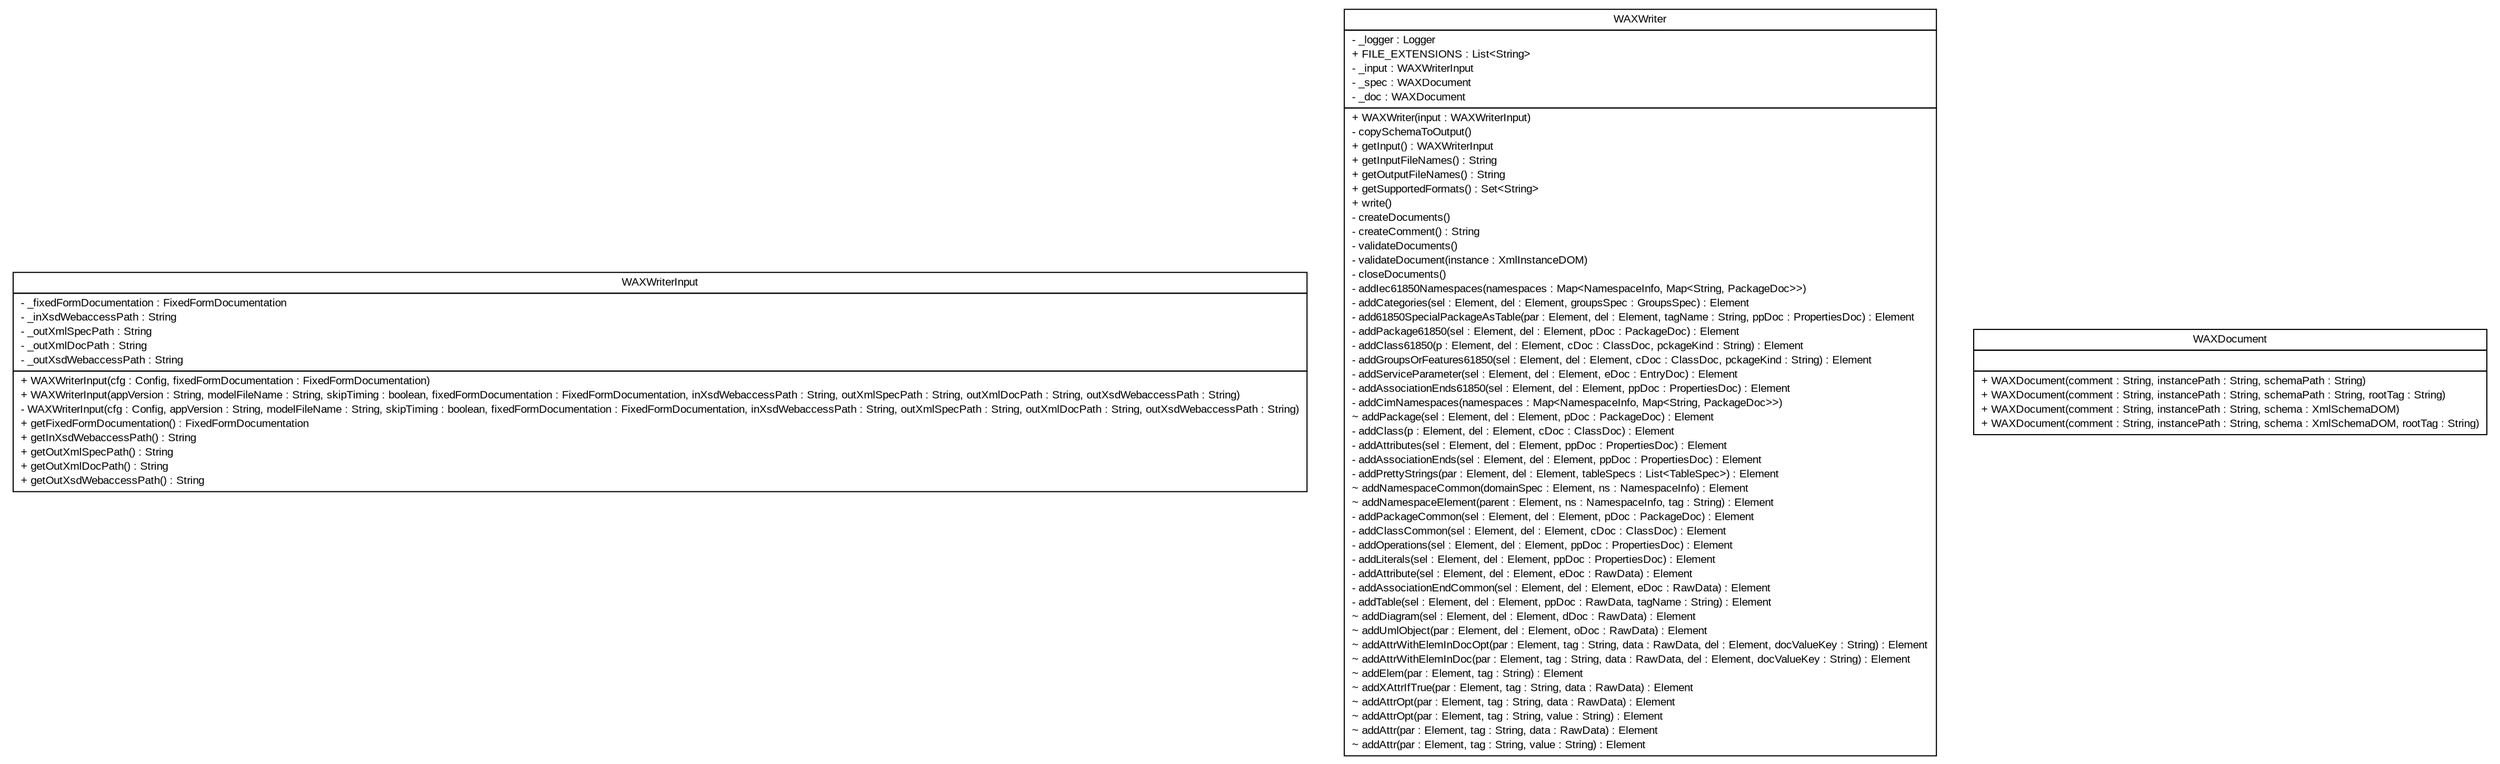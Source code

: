 #!/usr/local/bin/dot
#
# Class diagram 
# Generated by UMLGraph version R5_6_6-6-g3bdff0 (http://www.umlgraph.org/)
#

digraph G {
	edge [fontname="arial",fontsize=10,labelfontname="arial",labelfontsize=10];
	node [fontname="arial",fontsize=10,shape=plaintext];
	nodesep=0.25;
	ranksep=0.5;
	// org.tanjakostic.jcleancim.docgen.writer.xml.WAXWriterInput
	c7457 [label=<<table title="org.tanjakostic.jcleancim.docgen.writer.xml.WAXWriterInput" border="0" cellborder="1" cellspacing="0" cellpadding="2" port="p" href="./WAXWriterInput.html">
		<tr><td><table border="0" cellspacing="0" cellpadding="1">
<tr><td align="center" balign="center"> WAXWriterInput </td></tr>
		</table></td></tr>
		<tr><td><table border="0" cellspacing="0" cellpadding="1">
<tr><td align="left" balign="left"> - _fixedFormDocumentation : FixedFormDocumentation </td></tr>
<tr><td align="left" balign="left"> - _inXsdWebaccessPath : String </td></tr>
<tr><td align="left" balign="left"> - _outXmlSpecPath : String </td></tr>
<tr><td align="left" balign="left"> - _outXmlDocPath : String </td></tr>
<tr><td align="left" balign="left"> - _outXsdWebaccessPath : String </td></tr>
		</table></td></tr>
		<tr><td><table border="0" cellspacing="0" cellpadding="1">
<tr><td align="left" balign="left"> + WAXWriterInput(cfg : Config, fixedFormDocumentation : FixedFormDocumentation) </td></tr>
<tr><td align="left" balign="left"> + WAXWriterInput(appVersion : String, modelFileName : String, skipTiming : boolean, fixedFormDocumentation : FixedFormDocumentation, inXsdWebaccessPath : String, outXmlSpecPath : String, outXmlDocPath : String, outXsdWebaccessPath : String) </td></tr>
<tr><td align="left" balign="left"> - WAXWriterInput(cfg : Config, appVersion : String, modelFileName : String, skipTiming : boolean, fixedFormDocumentation : FixedFormDocumentation, inXsdWebaccessPath : String, outXmlSpecPath : String, outXmlDocPath : String, outXsdWebaccessPath : String) </td></tr>
<tr><td align="left" balign="left"> + getFixedFormDocumentation() : FixedFormDocumentation </td></tr>
<tr><td align="left" balign="left"> + getInXsdWebaccessPath() : String </td></tr>
<tr><td align="left" balign="left"> + getOutXmlSpecPath() : String </td></tr>
<tr><td align="left" balign="left"> + getOutXmlDocPath() : String </td></tr>
<tr><td align="left" balign="left"> + getOutXsdWebaccessPath() : String </td></tr>
		</table></td></tr>
		</table>>, URL="./WAXWriterInput.html", fontname="arial", fontcolor="black", fontsize=10.0];
	// org.tanjakostic.jcleancim.docgen.writer.xml.WAXWriter
	c7458 [label=<<table title="org.tanjakostic.jcleancim.docgen.writer.xml.WAXWriter" border="0" cellborder="1" cellspacing="0" cellpadding="2" port="p" href="./WAXWriter.html">
		<tr><td><table border="0" cellspacing="0" cellpadding="1">
<tr><td align="center" balign="center"> WAXWriter </td></tr>
		</table></td></tr>
		<tr><td><table border="0" cellspacing="0" cellpadding="1">
<tr><td align="left" balign="left"> - _logger : Logger </td></tr>
<tr><td align="left" balign="left"> + FILE_EXTENSIONS : List&lt;String&gt; </td></tr>
<tr><td align="left" balign="left"> - _input : WAXWriterInput </td></tr>
<tr><td align="left" balign="left"> - _spec : WAXDocument </td></tr>
<tr><td align="left" balign="left"> - _doc : WAXDocument </td></tr>
		</table></td></tr>
		<tr><td><table border="0" cellspacing="0" cellpadding="1">
<tr><td align="left" balign="left"> + WAXWriter(input : WAXWriterInput) </td></tr>
<tr><td align="left" balign="left"> - copySchemaToOutput() </td></tr>
<tr><td align="left" balign="left"> + getInput() : WAXWriterInput </td></tr>
<tr><td align="left" balign="left"> + getInputFileNames() : String </td></tr>
<tr><td align="left" balign="left"> + getOutputFileNames() : String </td></tr>
<tr><td align="left" balign="left"> + getSupportedFormats() : Set&lt;String&gt; </td></tr>
<tr><td align="left" balign="left"> + write() </td></tr>
<tr><td align="left" balign="left"> - createDocuments() </td></tr>
<tr><td align="left" balign="left"> - createComment() : String </td></tr>
<tr><td align="left" balign="left"> - validateDocuments() </td></tr>
<tr><td align="left" balign="left"> - validateDocument(instance : XmlInstanceDOM) </td></tr>
<tr><td align="left" balign="left"> - closeDocuments() </td></tr>
<tr><td align="left" balign="left"> - addIec61850Namespaces(namespaces : Map&lt;NamespaceInfo, Map&lt;String, PackageDoc&gt;&gt;) </td></tr>
<tr><td align="left" balign="left"> - addCategories(sel : Element, del : Element, groupsSpec : GroupsSpec) : Element </td></tr>
<tr><td align="left" balign="left"> - add61850SpecialPackageAsTable(par : Element, del : Element, tagName : String, ppDoc : PropertiesDoc) : Element </td></tr>
<tr><td align="left" balign="left"> - addPackage61850(sel : Element, del : Element, pDoc : PackageDoc) : Element </td></tr>
<tr><td align="left" balign="left"> - addClass61850(p : Element, del : Element, cDoc : ClassDoc, pckageKind : String) : Element </td></tr>
<tr><td align="left" balign="left"> - addGroupsOrFeatures61850(sel : Element, del : Element, cDoc : ClassDoc, pckageKind : String) : Element </td></tr>
<tr><td align="left" balign="left"> - addServiceParameter(sel : Element, del : Element, eDoc : EntryDoc) : Element </td></tr>
<tr><td align="left" balign="left"> - addAssociationEnds61850(sel : Element, del : Element, ppDoc : PropertiesDoc) : Element </td></tr>
<tr><td align="left" balign="left"> - addCimNamespaces(namespaces : Map&lt;NamespaceInfo, Map&lt;String, PackageDoc&gt;&gt;) </td></tr>
<tr><td align="left" balign="left"> ~ addPackage(sel : Element, del : Element, pDoc : PackageDoc) : Element </td></tr>
<tr><td align="left" balign="left"> - addClass(p : Element, del : Element, cDoc : ClassDoc) : Element </td></tr>
<tr><td align="left" balign="left"> - addAttributes(sel : Element, del : Element, ppDoc : PropertiesDoc) : Element </td></tr>
<tr><td align="left" balign="left"> - addAssociationEnds(sel : Element, del : Element, ppDoc : PropertiesDoc) : Element </td></tr>
<tr><td align="left" balign="left"> - addPrettyStrings(par : Element, del : Element, tableSpecs : List&lt;TableSpec&gt;) : Element </td></tr>
<tr><td align="left" balign="left"> ~ addNamespaceCommon(domainSpec : Element, ns : NamespaceInfo) : Element </td></tr>
<tr><td align="left" balign="left"> ~ addNamespaceElement(parent : Element, ns : NamespaceInfo, tag : String) : Element </td></tr>
<tr><td align="left" balign="left"> - addPackageCommon(sel : Element, del : Element, pDoc : PackageDoc) : Element </td></tr>
<tr><td align="left" balign="left"> - addClassCommon(sel : Element, del : Element, cDoc : ClassDoc) : Element </td></tr>
<tr><td align="left" balign="left"> - addOperations(sel : Element, del : Element, ppDoc : PropertiesDoc) : Element </td></tr>
<tr><td align="left" balign="left"> - addLiterals(sel : Element, del : Element, ppDoc : PropertiesDoc) : Element </td></tr>
<tr><td align="left" balign="left"> - addAttribute(sel : Element, del : Element, eDoc : RawData) : Element </td></tr>
<tr><td align="left" balign="left"> - addAssociationEndCommon(sel : Element, del : Element, eDoc : RawData) : Element </td></tr>
<tr><td align="left" balign="left"> - addTable(sel : Element, del : Element, ppDoc : RawData, tagName : String) : Element </td></tr>
<tr><td align="left" balign="left"> ~ addDiagram(sel : Element, del : Element, dDoc : RawData) : Element </td></tr>
<tr><td align="left" balign="left"> ~ addUmlObject(par : Element, del : Element, oDoc : RawData) : Element </td></tr>
<tr><td align="left" balign="left"> ~ addAttrWithElemInDocOpt(par : Element, tag : String, data : RawData, del : Element, docValueKey : String) : Element </td></tr>
<tr><td align="left" balign="left"> ~ addAttrWithElemInDoc(par : Element, tag : String, data : RawData, del : Element, docValueKey : String) : Element </td></tr>
<tr><td align="left" balign="left"> ~ addElem(par : Element, tag : String) : Element </td></tr>
<tr><td align="left" balign="left"> ~ addXAttrIfTrue(par : Element, tag : String, data : RawData) : Element </td></tr>
<tr><td align="left" balign="left"> ~ addAttrOpt(par : Element, tag : String, data : RawData) : Element </td></tr>
<tr><td align="left" balign="left"> ~ addAttrOpt(par : Element, tag : String, value : String) : Element </td></tr>
<tr><td align="left" balign="left"> ~ addAttr(par : Element, tag : String, data : RawData) : Element </td></tr>
<tr><td align="left" balign="left"> ~ addAttr(par : Element, tag : String, value : String) : Element </td></tr>
		</table></td></tr>
		</table>>, URL="./WAXWriter.html", fontname="arial", fontcolor="black", fontsize=10.0];
	// org.tanjakostic.jcleancim.docgen.writer.xml.WAXDocument
	c7459 [label=<<table title="org.tanjakostic.jcleancim.docgen.writer.xml.WAXDocument" border="0" cellborder="1" cellspacing="0" cellpadding="2" port="p" href="./WAXDocument.html">
		<tr><td><table border="0" cellspacing="0" cellpadding="1">
<tr><td align="center" balign="center"> WAXDocument </td></tr>
		</table></td></tr>
		<tr><td><table border="0" cellspacing="0" cellpadding="1">
<tr><td align="left" balign="left">  </td></tr>
		</table></td></tr>
		<tr><td><table border="0" cellspacing="0" cellpadding="1">
<tr><td align="left" balign="left"> + WAXDocument(comment : String, instancePath : String, schemaPath : String) </td></tr>
<tr><td align="left" balign="left"> + WAXDocument(comment : String, instancePath : String, schemaPath : String, rootTag : String) </td></tr>
<tr><td align="left" balign="left"> + WAXDocument(comment : String, instancePath : String, schema : XmlSchemaDOM) </td></tr>
<tr><td align="left" balign="left"> + WAXDocument(comment : String, instancePath : String, schema : XmlSchemaDOM, rootTag : String) </td></tr>
		</table></td></tr>
		</table>>, URL="./WAXDocument.html", fontname="arial", fontcolor="black", fontsize=10.0];
}

